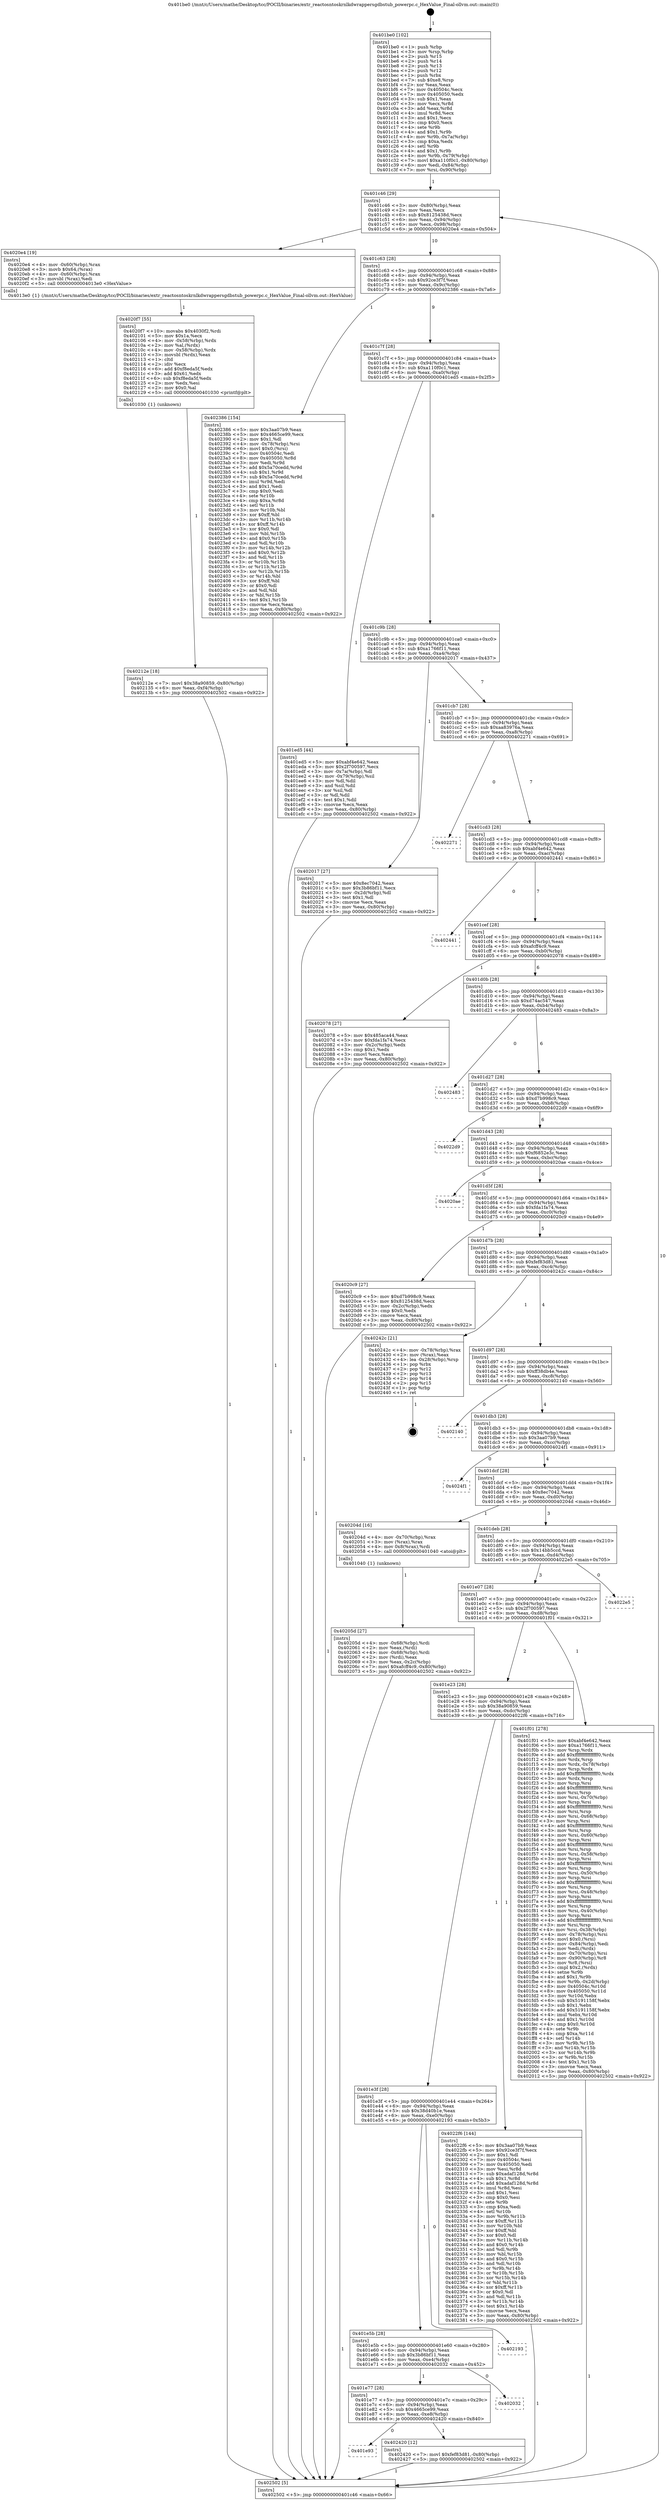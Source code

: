 digraph "0x401be0" {
  label = "0x401be0 (/mnt/c/Users/mathe/Desktop/tcc/POCII/binaries/extr_reactosntoskrnlkdwrappersgdbstub_powerpc.c_HexValue_Final-ollvm.out::main(0))"
  labelloc = "t"
  node[shape=record]

  Entry [label="",width=0.3,height=0.3,shape=circle,fillcolor=black,style=filled]
  "0x401c46" [label="{
     0x401c46 [29]\l
     | [instrs]\l
     &nbsp;&nbsp;0x401c46 \<+3\>: mov -0x80(%rbp),%eax\l
     &nbsp;&nbsp;0x401c49 \<+2\>: mov %eax,%ecx\l
     &nbsp;&nbsp;0x401c4b \<+6\>: sub $0x8125438d,%ecx\l
     &nbsp;&nbsp;0x401c51 \<+6\>: mov %eax,-0x94(%rbp)\l
     &nbsp;&nbsp;0x401c57 \<+6\>: mov %ecx,-0x98(%rbp)\l
     &nbsp;&nbsp;0x401c5d \<+6\>: je 00000000004020e4 \<main+0x504\>\l
  }"]
  "0x4020e4" [label="{
     0x4020e4 [19]\l
     | [instrs]\l
     &nbsp;&nbsp;0x4020e4 \<+4\>: mov -0x60(%rbp),%rax\l
     &nbsp;&nbsp;0x4020e8 \<+3\>: movb $0x64,(%rax)\l
     &nbsp;&nbsp;0x4020eb \<+4\>: mov -0x60(%rbp),%rax\l
     &nbsp;&nbsp;0x4020ef \<+3\>: movsbl (%rax),%edi\l
     &nbsp;&nbsp;0x4020f2 \<+5\>: call 00000000004013e0 \<HexValue\>\l
     | [calls]\l
     &nbsp;&nbsp;0x4013e0 \{1\} (/mnt/c/Users/mathe/Desktop/tcc/POCII/binaries/extr_reactosntoskrnlkdwrappersgdbstub_powerpc.c_HexValue_Final-ollvm.out::HexValue)\l
  }"]
  "0x401c63" [label="{
     0x401c63 [28]\l
     | [instrs]\l
     &nbsp;&nbsp;0x401c63 \<+5\>: jmp 0000000000401c68 \<main+0x88\>\l
     &nbsp;&nbsp;0x401c68 \<+6\>: mov -0x94(%rbp),%eax\l
     &nbsp;&nbsp;0x401c6e \<+5\>: sub $0x92ce3f7f,%eax\l
     &nbsp;&nbsp;0x401c73 \<+6\>: mov %eax,-0x9c(%rbp)\l
     &nbsp;&nbsp;0x401c79 \<+6\>: je 0000000000402386 \<main+0x7a6\>\l
  }"]
  Exit [label="",width=0.3,height=0.3,shape=circle,fillcolor=black,style=filled,peripheries=2]
  "0x402386" [label="{
     0x402386 [154]\l
     | [instrs]\l
     &nbsp;&nbsp;0x402386 \<+5\>: mov $0x3aa07b9,%eax\l
     &nbsp;&nbsp;0x40238b \<+5\>: mov $0x4665ce99,%ecx\l
     &nbsp;&nbsp;0x402390 \<+2\>: mov $0x1,%dl\l
     &nbsp;&nbsp;0x402392 \<+4\>: mov -0x78(%rbp),%rsi\l
     &nbsp;&nbsp;0x402396 \<+6\>: movl $0x0,(%rsi)\l
     &nbsp;&nbsp;0x40239c \<+7\>: mov 0x40504c,%edi\l
     &nbsp;&nbsp;0x4023a3 \<+8\>: mov 0x405050,%r8d\l
     &nbsp;&nbsp;0x4023ab \<+3\>: mov %edi,%r9d\l
     &nbsp;&nbsp;0x4023ae \<+7\>: add $0x5a70cedd,%r9d\l
     &nbsp;&nbsp;0x4023b5 \<+4\>: sub $0x1,%r9d\l
     &nbsp;&nbsp;0x4023b9 \<+7\>: sub $0x5a70cedd,%r9d\l
     &nbsp;&nbsp;0x4023c0 \<+4\>: imul %r9d,%edi\l
     &nbsp;&nbsp;0x4023c4 \<+3\>: and $0x1,%edi\l
     &nbsp;&nbsp;0x4023c7 \<+3\>: cmp $0x0,%edi\l
     &nbsp;&nbsp;0x4023ca \<+4\>: sete %r10b\l
     &nbsp;&nbsp;0x4023ce \<+4\>: cmp $0xa,%r8d\l
     &nbsp;&nbsp;0x4023d2 \<+4\>: setl %r11b\l
     &nbsp;&nbsp;0x4023d6 \<+3\>: mov %r10b,%bl\l
     &nbsp;&nbsp;0x4023d9 \<+3\>: xor $0xff,%bl\l
     &nbsp;&nbsp;0x4023dc \<+3\>: mov %r11b,%r14b\l
     &nbsp;&nbsp;0x4023df \<+4\>: xor $0xff,%r14b\l
     &nbsp;&nbsp;0x4023e3 \<+3\>: xor $0x0,%dl\l
     &nbsp;&nbsp;0x4023e6 \<+3\>: mov %bl,%r15b\l
     &nbsp;&nbsp;0x4023e9 \<+4\>: and $0x0,%r15b\l
     &nbsp;&nbsp;0x4023ed \<+3\>: and %dl,%r10b\l
     &nbsp;&nbsp;0x4023f0 \<+3\>: mov %r14b,%r12b\l
     &nbsp;&nbsp;0x4023f3 \<+4\>: and $0x0,%r12b\l
     &nbsp;&nbsp;0x4023f7 \<+3\>: and %dl,%r11b\l
     &nbsp;&nbsp;0x4023fa \<+3\>: or %r10b,%r15b\l
     &nbsp;&nbsp;0x4023fd \<+3\>: or %r11b,%r12b\l
     &nbsp;&nbsp;0x402400 \<+3\>: xor %r12b,%r15b\l
     &nbsp;&nbsp;0x402403 \<+3\>: or %r14b,%bl\l
     &nbsp;&nbsp;0x402406 \<+3\>: xor $0xff,%bl\l
     &nbsp;&nbsp;0x402409 \<+3\>: or $0x0,%dl\l
     &nbsp;&nbsp;0x40240c \<+2\>: and %dl,%bl\l
     &nbsp;&nbsp;0x40240e \<+3\>: or %bl,%r15b\l
     &nbsp;&nbsp;0x402411 \<+4\>: test $0x1,%r15b\l
     &nbsp;&nbsp;0x402415 \<+3\>: cmovne %ecx,%eax\l
     &nbsp;&nbsp;0x402418 \<+3\>: mov %eax,-0x80(%rbp)\l
     &nbsp;&nbsp;0x40241b \<+5\>: jmp 0000000000402502 \<main+0x922\>\l
  }"]
  "0x401c7f" [label="{
     0x401c7f [28]\l
     | [instrs]\l
     &nbsp;&nbsp;0x401c7f \<+5\>: jmp 0000000000401c84 \<main+0xa4\>\l
     &nbsp;&nbsp;0x401c84 \<+6\>: mov -0x94(%rbp),%eax\l
     &nbsp;&nbsp;0x401c8a \<+5\>: sub $0xa110f0c1,%eax\l
     &nbsp;&nbsp;0x401c8f \<+6\>: mov %eax,-0xa0(%rbp)\l
     &nbsp;&nbsp;0x401c95 \<+6\>: je 0000000000401ed5 \<main+0x2f5\>\l
  }"]
  "0x401e93" [label="{
     0x401e93\l
  }", style=dashed]
  "0x401ed5" [label="{
     0x401ed5 [44]\l
     | [instrs]\l
     &nbsp;&nbsp;0x401ed5 \<+5\>: mov $0xabf4e642,%eax\l
     &nbsp;&nbsp;0x401eda \<+5\>: mov $0x2f700597,%ecx\l
     &nbsp;&nbsp;0x401edf \<+3\>: mov -0x7a(%rbp),%dl\l
     &nbsp;&nbsp;0x401ee2 \<+4\>: mov -0x79(%rbp),%sil\l
     &nbsp;&nbsp;0x401ee6 \<+3\>: mov %dl,%dil\l
     &nbsp;&nbsp;0x401ee9 \<+3\>: and %sil,%dil\l
     &nbsp;&nbsp;0x401eec \<+3\>: xor %sil,%dl\l
     &nbsp;&nbsp;0x401eef \<+3\>: or %dl,%dil\l
     &nbsp;&nbsp;0x401ef2 \<+4\>: test $0x1,%dil\l
     &nbsp;&nbsp;0x401ef6 \<+3\>: cmovne %ecx,%eax\l
     &nbsp;&nbsp;0x401ef9 \<+3\>: mov %eax,-0x80(%rbp)\l
     &nbsp;&nbsp;0x401efc \<+5\>: jmp 0000000000402502 \<main+0x922\>\l
  }"]
  "0x401c9b" [label="{
     0x401c9b [28]\l
     | [instrs]\l
     &nbsp;&nbsp;0x401c9b \<+5\>: jmp 0000000000401ca0 \<main+0xc0\>\l
     &nbsp;&nbsp;0x401ca0 \<+6\>: mov -0x94(%rbp),%eax\l
     &nbsp;&nbsp;0x401ca6 \<+5\>: sub $0xa1766f11,%eax\l
     &nbsp;&nbsp;0x401cab \<+6\>: mov %eax,-0xa4(%rbp)\l
     &nbsp;&nbsp;0x401cb1 \<+6\>: je 0000000000402017 \<main+0x437\>\l
  }"]
  "0x402502" [label="{
     0x402502 [5]\l
     | [instrs]\l
     &nbsp;&nbsp;0x402502 \<+5\>: jmp 0000000000401c46 \<main+0x66\>\l
  }"]
  "0x401be0" [label="{
     0x401be0 [102]\l
     | [instrs]\l
     &nbsp;&nbsp;0x401be0 \<+1\>: push %rbp\l
     &nbsp;&nbsp;0x401be1 \<+3\>: mov %rsp,%rbp\l
     &nbsp;&nbsp;0x401be4 \<+2\>: push %r15\l
     &nbsp;&nbsp;0x401be6 \<+2\>: push %r14\l
     &nbsp;&nbsp;0x401be8 \<+2\>: push %r13\l
     &nbsp;&nbsp;0x401bea \<+2\>: push %r12\l
     &nbsp;&nbsp;0x401bec \<+1\>: push %rbx\l
     &nbsp;&nbsp;0x401bed \<+7\>: sub $0xe8,%rsp\l
     &nbsp;&nbsp;0x401bf4 \<+2\>: xor %eax,%eax\l
     &nbsp;&nbsp;0x401bf6 \<+7\>: mov 0x40504c,%ecx\l
     &nbsp;&nbsp;0x401bfd \<+7\>: mov 0x405050,%edx\l
     &nbsp;&nbsp;0x401c04 \<+3\>: sub $0x1,%eax\l
     &nbsp;&nbsp;0x401c07 \<+3\>: mov %ecx,%r8d\l
     &nbsp;&nbsp;0x401c0a \<+3\>: add %eax,%r8d\l
     &nbsp;&nbsp;0x401c0d \<+4\>: imul %r8d,%ecx\l
     &nbsp;&nbsp;0x401c11 \<+3\>: and $0x1,%ecx\l
     &nbsp;&nbsp;0x401c14 \<+3\>: cmp $0x0,%ecx\l
     &nbsp;&nbsp;0x401c17 \<+4\>: sete %r9b\l
     &nbsp;&nbsp;0x401c1b \<+4\>: and $0x1,%r9b\l
     &nbsp;&nbsp;0x401c1f \<+4\>: mov %r9b,-0x7a(%rbp)\l
     &nbsp;&nbsp;0x401c23 \<+3\>: cmp $0xa,%edx\l
     &nbsp;&nbsp;0x401c26 \<+4\>: setl %r9b\l
     &nbsp;&nbsp;0x401c2a \<+4\>: and $0x1,%r9b\l
     &nbsp;&nbsp;0x401c2e \<+4\>: mov %r9b,-0x79(%rbp)\l
     &nbsp;&nbsp;0x401c32 \<+7\>: movl $0xa110f0c1,-0x80(%rbp)\l
     &nbsp;&nbsp;0x401c39 \<+6\>: mov %edi,-0x84(%rbp)\l
     &nbsp;&nbsp;0x401c3f \<+7\>: mov %rsi,-0x90(%rbp)\l
  }"]
  "0x402420" [label="{
     0x402420 [12]\l
     | [instrs]\l
     &nbsp;&nbsp;0x402420 \<+7\>: movl $0xfef83d81,-0x80(%rbp)\l
     &nbsp;&nbsp;0x402427 \<+5\>: jmp 0000000000402502 \<main+0x922\>\l
  }"]
  "0x402017" [label="{
     0x402017 [27]\l
     | [instrs]\l
     &nbsp;&nbsp;0x402017 \<+5\>: mov $0x8ec7042,%eax\l
     &nbsp;&nbsp;0x40201c \<+5\>: mov $0x3b86bf11,%ecx\l
     &nbsp;&nbsp;0x402021 \<+3\>: mov -0x2d(%rbp),%dl\l
     &nbsp;&nbsp;0x402024 \<+3\>: test $0x1,%dl\l
     &nbsp;&nbsp;0x402027 \<+3\>: cmovne %ecx,%eax\l
     &nbsp;&nbsp;0x40202a \<+3\>: mov %eax,-0x80(%rbp)\l
     &nbsp;&nbsp;0x40202d \<+5\>: jmp 0000000000402502 \<main+0x922\>\l
  }"]
  "0x401cb7" [label="{
     0x401cb7 [28]\l
     | [instrs]\l
     &nbsp;&nbsp;0x401cb7 \<+5\>: jmp 0000000000401cbc \<main+0xdc\>\l
     &nbsp;&nbsp;0x401cbc \<+6\>: mov -0x94(%rbp),%eax\l
     &nbsp;&nbsp;0x401cc2 \<+5\>: sub $0xaa83976a,%eax\l
     &nbsp;&nbsp;0x401cc7 \<+6\>: mov %eax,-0xa8(%rbp)\l
     &nbsp;&nbsp;0x401ccd \<+6\>: je 0000000000402271 \<main+0x691\>\l
  }"]
  "0x401e77" [label="{
     0x401e77 [28]\l
     | [instrs]\l
     &nbsp;&nbsp;0x401e77 \<+5\>: jmp 0000000000401e7c \<main+0x29c\>\l
     &nbsp;&nbsp;0x401e7c \<+6\>: mov -0x94(%rbp),%eax\l
     &nbsp;&nbsp;0x401e82 \<+5\>: sub $0x4665ce99,%eax\l
     &nbsp;&nbsp;0x401e87 \<+6\>: mov %eax,-0xe8(%rbp)\l
     &nbsp;&nbsp;0x401e8d \<+6\>: je 0000000000402420 \<main+0x840\>\l
  }"]
  "0x402271" [label="{
     0x402271\l
  }", style=dashed]
  "0x401cd3" [label="{
     0x401cd3 [28]\l
     | [instrs]\l
     &nbsp;&nbsp;0x401cd3 \<+5\>: jmp 0000000000401cd8 \<main+0xf8\>\l
     &nbsp;&nbsp;0x401cd8 \<+6\>: mov -0x94(%rbp),%eax\l
     &nbsp;&nbsp;0x401cde \<+5\>: sub $0xabf4e642,%eax\l
     &nbsp;&nbsp;0x401ce3 \<+6\>: mov %eax,-0xac(%rbp)\l
     &nbsp;&nbsp;0x401ce9 \<+6\>: je 0000000000402441 \<main+0x861\>\l
  }"]
  "0x402032" [label="{
     0x402032\l
  }", style=dashed]
  "0x402441" [label="{
     0x402441\l
  }", style=dashed]
  "0x401cef" [label="{
     0x401cef [28]\l
     | [instrs]\l
     &nbsp;&nbsp;0x401cef \<+5\>: jmp 0000000000401cf4 \<main+0x114\>\l
     &nbsp;&nbsp;0x401cf4 \<+6\>: mov -0x94(%rbp),%eax\l
     &nbsp;&nbsp;0x401cfa \<+5\>: sub $0xafcff4c9,%eax\l
     &nbsp;&nbsp;0x401cff \<+6\>: mov %eax,-0xb0(%rbp)\l
     &nbsp;&nbsp;0x401d05 \<+6\>: je 0000000000402078 \<main+0x498\>\l
  }"]
  "0x401e5b" [label="{
     0x401e5b [28]\l
     | [instrs]\l
     &nbsp;&nbsp;0x401e5b \<+5\>: jmp 0000000000401e60 \<main+0x280\>\l
     &nbsp;&nbsp;0x401e60 \<+6\>: mov -0x94(%rbp),%eax\l
     &nbsp;&nbsp;0x401e66 \<+5\>: sub $0x3b86bf11,%eax\l
     &nbsp;&nbsp;0x401e6b \<+6\>: mov %eax,-0xe4(%rbp)\l
     &nbsp;&nbsp;0x401e71 \<+6\>: je 0000000000402032 \<main+0x452\>\l
  }"]
  "0x402078" [label="{
     0x402078 [27]\l
     | [instrs]\l
     &nbsp;&nbsp;0x402078 \<+5\>: mov $0x485aca44,%eax\l
     &nbsp;&nbsp;0x40207d \<+5\>: mov $0xfda1fa74,%ecx\l
     &nbsp;&nbsp;0x402082 \<+3\>: mov -0x2c(%rbp),%edx\l
     &nbsp;&nbsp;0x402085 \<+3\>: cmp $0x1,%edx\l
     &nbsp;&nbsp;0x402088 \<+3\>: cmovl %ecx,%eax\l
     &nbsp;&nbsp;0x40208b \<+3\>: mov %eax,-0x80(%rbp)\l
     &nbsp;&nbsp;0x40208e \<+5\>: jmp 0000000000402502 \<main+0x922\>\l
  }"]
  "0x401d0b" [label="{
     0x401d0b [28]\l
     | [instrs]\l
     &nbsp;&nbsp;0x401d0b \<+5\>: jmp 0000000000401d10 \<main+0x130\>\l
     &nbsp;&nbsp;0x401d10 \<+6\>: mov -0x94(%rbp),%eax\l
     &nbsp;&nbsp;0x401d16 \<+5\>: sub $0xd74ac547,%eax\l
     &nbsp;&nbsp;0x401d1b \<+6\>: mov %eax,-0xb4(%rbp)\l
     &nbsp;&nbsp;0x401d21 \<+6\>: je 0000000000402483 \<main+0x8a3\>\l
  }"]
  "0x402193" [label="{
     0x402193\l
  }", style=dashed]
  "0x402483" [label="{
     0x402483\l
  }", style=dashed]
  "0x401d27" [label="{
     0x401d27 [28]\l
     | [instrs]\l
     &nbsp;&nbsp;0x401d27 \<+5\>: jmp 0000000000401d2c \<main+0x14c\>\l
     &nbsp;&nbsp;0x401d2c \<+6\>: mov -0x94(%rbp),%eax\l
     &nbsp;&nbsp;0x401d32 \<+5\>: sub $0xd7b998c9,%eax\l
     &nbsp;&nbsp;0x401d37 \<+6\>: mov %eax,-0xb8(%rbp)\l
     &nbsp;&nbsp;0x401d3d \<+6\>: je 00000000004022d9 \<main+0x6f9\>\l
  }"]
  "0x401e3f" [label="{
     0x401e3f [28]\l
     | [instrs]\l
     &nbsp;&nbsp;0x401e3f \<+5\>: jmp 0000000000401e44 \<main+0x264\>\l
     &nbsp;&nbsp;0x401e44 \<+6\>: mov -0x94(%rbp),%eax\l
     &nbsp;&nbsp;0x401e4a \<+5\>: sub $0x38d40b1e,%eax\l
     &nbsp;&nbsp;0x401e4f \<+6\>: mov %eax,-0xe0(%rbp)\l
     &nbsp;&nbsp;0x401e55 \<+6\>: je 0000000000402193 \<main+0x5b3\>\l
  }"]
  "0x4022d9" [label="{
     0x4022d9\l
  }", style=dashed]
  "0x401d43" [label="{
     0x401d43 [28]\l
     | [instrs]\l
     &nbsp;&nbsp;0x401d43 \<+5\>: jmp 0000000000401d48 \<main+0x168\>\l
     &nbsp;&nbsp;0x401d48 \<+6\>: mov -0x94(%rbp),%eax\l
     &nbsp;&nbsp;0x401d4e \<+5\>: sub $0xf6852e3c,%eax\l
     &nbsp;&nbsp;0x401d53 \<+6\>: mov %eax,-0xbc(%rbp)\l
     &nbsp;&nbsp;0x401d59 \<+6\>: je 00000000004020ae \<main+0x4ce\>\l
  }"]
  "0x4022f6" [label="{
     0x4022f6 [144]\l
     | [instrs]\l
     &nbsp;&nbsp;0x4022f6 \<+5\>: mov $0x3aa07b9,%eax\l
     &nbsp;&nbsp;0x4022fb \<+5\>: mov $0x92ce3f7f,%ecx\l
     &nbsp;&nbsp;0x402300 \<+2\>: mov $0x1,%dl\l
     &nbsp;&nbsp;0x402302 \<+7\>: mov 0x40504c,%esi\l
     &nbsp;&nbsp;0x402309 \<+7\>: mov 0x405050,%edi\l
     &nbsp;&nbsp;0x402310 \<+3\>: mov %esi,%r8d\l
     &nbsp;&nbsp;0x402313 \<+7\>: sub $0xadaf128d,%r8d\l
     &nbsp;&nbsp;0x40231a \<+4\>: sub $0x1,%r8d\l
     &nbsp;&nbsp;0x40231e \<+7\>: add $0xadaf128d,%r8d\l
     &nbsp;&nbsp;0x402325 \<+4\>: imul %r8d,%esi\l
     &nbsp;&nbsp;0x402329 \<+3\>: and $0x1,%esi\l
     &nbsp;&nbsp;0x40232c \<+3\>: cmp $0x0,%esi\l
     &nbsp;&nbsp;0x40232f \<+4\>: sete %r9b\l
     &nbsp;&nbsp;0x402333 \<+3\>: cmp $0xa,%edi\l
     &nbsp;&nbsp;0x402336 \<+4\>: setl %r10b\l
     &nbsp;&nbsp;0x40233a \<+3\>: mov %r9b,%r11b\l
     &nbsp;&nbsp;0x40233d \<+4\>: xor $0xff,%r11b\l
     &nbsp;&nbsp;0x402341 \<+3\>: mov %r10b,%bl\l
     &nbsp;&nbsp;0x402344 \<+3\>: xor $0xff,%bl\l
     &nbsp;&nbsp;0x402347 \<+3\>: xor $0x0,%dl\l
     &nbsp;&nbsp;0x40234a \<+3\>: mov %r11b,%r14b\l
     &nbsp;&nbsp;0x40234d \<+4\>: and $0x0,%r14b\l
     &nbsp;&nbsp;0x402351 \<+3\>: and %dl,%r9b\l
     &nbsp;&nbsp;0x402354 \<+3\>: mov %bl,%r15b\l
     &nbsp;&nbsp;0x402357 \<+4\>: and $0x0,%r15b\l
     &nbsp;&nbsp;0x40235b \<+3\>: and %dl,%r10b\l
     &nbsp;&nbsp;0x40235e \<+3\>: or %r9b,%r14b\l
     &nbsp;&nbsp;0x402361 \<+3\>: or %r10b,%r15b\l
     &nbsp;&nbsp;0x402364 \<+3\>: xor %r15b,%r14b\l
     &nbsp;&nbsp;0x402367 \<+3\>: or %bl,%r11b\l
     &nbsp;&nbsp;0x40236a \<+4\>: xor $0xff,%r11b\l
     &nbsp;&nbsp;0x40236e \<+3\>: or $0x0,%dl\l
     &nbsp;&nbsp;0x402371 \<+3\>: and %dl,%r11b\l
     &nbsp;&nbsp;0x402374 \<+3\>: or %r11b,%r14b\l
     &nbsp;&nbsp;0x402377 \<+4\>: test $0x1,%r14b\l
     &nbsp;&nbsp;0x40237b \<+3\>: cmovne %ecx,%eax\l
     &nbsp;&nbsp;0x40237e \<+3\>: mov %eax,-0x80(%rbp)\l
     &nbsp;&nbsp;0x402381 \<+5\>: jmp 0000000000402502 \<main+0x922\>\l
  }"]
  "0x4020ae" [label="{
     0x4020ae\l
  }", style=dashed]
  "0x401d5f" [label="{
     0x401d5f [28]\l
     | [instrs]\l
     &nbsp;&nbsp;0x401d5f \<+5\>: jmp 0000000000401d64 \<main+0x184\>\l
     &nbsp;&nbsp;0x401d64 \<+6\>: mov -0x94(%rbp),%eax\l
     &nbsp;&nbsp;0x401d6a \<+5\>: sub $0xfda1fa74,%eax\l
     &nbsp;&nbsp;0x401d6f \<+6\>: mov %eax,-0xc0(%rbp)\l
     &nbsp;&nbsp;0x401d75 \<+6\>: je 00000000004020c9 \<main+0x4e9\>\l
  }"]
  "0x40212e" [label="{
     0x40212e [18]\l
     | [instrs]\l
     &nbsp;&nbsp;0x40212e \<+7\>: movl $0x38a90859,-0x80(%rbp)\l
     &nbsp;&nbsp;0x402135 \<+6\>: mov %eax,-0xf4(%rbp)\l
     &nbsp;&nbsp;0x40213b \<+5\>: jmp 0000000000402502 \<main+0x922\>\l
  }"]
  "0x4020c9" [label="{
     0x4020c9 [27]\l
     | [instrs]\l
     &nbsp;&nbsp;0x4020c9 \<+5\>: mov $0xd7b998c9,%eax\l
     &nbsp;&nbsp;0x4020ce \<+5\>: mov $0x8125438d,%ecx\l
     &nbsp;&nbsp;0x4020d3 \<+3\>: mov -0x2c(%rbp),%edx\l
     &nbsp;&nbsp;0x4020d6 \<+3\>: cmp $0x0,%edx\l
     &nbsp;&nbsp;0x4020d9 \<+3\>: cmove %ecx,%eax\l
     &nbsp;&nbsp;0x4020dc \<+3\>: mov %eax,-0x80(%rbp)\l
     &nbsp;&nbsp;0x4020df \<+5\>: jmp 0000000000402502 \<main+0x922\>\l
  }"]
  "0x401d7b" [label="{
     0x401d7b [28]\l
     | [instrs]\l
     &nbsp;&nbsp;0x401d7b \<+5\>: jmp 0000000000401d80 \<main+0x1a0\>\l
     &nbsp;&nbsp;0x401d80 \<+6\>: mov -0x94(%rbp),%eax\l
     &nbsp;&nbsp;0x401d86 \<+5\>: sub $0xfef83d81,%eax\l
     &nbsp;&nbsp;0x401d8b \<+6\>: mov %eax,-0xc4(%rbp)\l
     &nbsp;&nbsp;0x401d91 \<+6\>: je 000000000040242c \<main+0x84c\>\l
  }"]
  "0x4020f7" [label="{
     0x4020f7 [55]\l
     | [instrs]\l
     &nbsp;&nbsp;0x4020f7 \<+10\>: movabs $0x4030f2,%rdi\l
     &nbsp;&nbsp;0x402101 \<+5\>: mov $0x1a,%ecx\l
     &nbsp;&nbsp;0x402106 \<+4\>: mov -0x58(%rbp),%rdx\l
     &nbsp;&nbsp;0x40210a \<+2\>: mov %al,(%rdx)\l
     &nbsp;&nbsp;0x40210c \<+4\>: mov -0x58(%rbp),%rdx\l
     &nbsp;&nbsp;0x402110 \<+3\>: movsbl (%rdx),%eax\l
     &nbsp;&nbsp;0x402113 \<+1\>: cltd\l
     &nbsp;&nbsp;0x402114 \<+2\>: idiv %ecx\l
     &nbsp;&nbsp;0x402116 \<+6\>: add $0xf8eda5f,%edx\l
     &nbsp;&nbsp;0x40211c \<+3\>: add $0x61,%edx\l
     &nbsp;&nbsp;0x40211f \<+6\>: sub $0xf8eda5f,%edx\l
     &nbsp;&nbsp;0x402125 \<+2\>: mov %edx,%esi\l
     &nbsp;&nbsp;0x402127 \<+2\>: mov $0x0,%al\l
     &nbsp;&nbsp;0x402129 \<+5\>: call 0000000000401030 \<printf@plt\>\l
     | [calls]\l
     &nbsp;&nbsp;0x401030 \{1\} (unknown)\l
  }"]
  "0x40242c" [label="{
     0x40242c [21]\l
     | [instrs]\l
     &nbsp;&nbsp;0x40242c \<+4\>: mov -0x78(%rbp),%rax\l
     &nbsp;&nbsp;0x402430 \<+2\>: mov (%rax),%eax\l
     &nbsp;&nbsp;0x402432 \<+4\>: lea -0x28(%rbp),%rsp\l
     &nbsp;&nbsp;0x402436 \<+1\>: pop %rbx\l
     &nbsp;&nbsp;0x402437 \<+2\>: pop %r12\l
     &nbsp;&nbsp;0x402439 \<+2\>: pop %r13\l
     &nbsp;&nbsp;0x40243b \<+2\>: pop %r14\l
     &nbsp;&nbsp;0x40243d \<+2\>: pop %r15\l
     &nbsp;&nbsp;0x40243f \<+1\>: pop %rbp\l
     &nbsp;&nbsp;0x402440 \<+1\>: ret\l
  }"]
  "0x401d97" [label="{
     0x401d97 [28]\l
     | [instrs]\l
     &nbsp;&nbsp;0x401d97 \<+5\>: jmp 0000000000401d9c \<main+0x1bc\>\l
     &nbsp;&nbsp;0x401d9c \<+6\>: mov -0x94(%rbp),%eax\l
     &nbsp;&nbsp;0x401da2 \<+5\>: sub $0xff38db4e,%eax\l
     &nbsp;&nbsp;0x401da7 \<+6\>: mov %eax,-0xc8(%rbp)\l
     &nbsp;&nbsp;0x401dad \<+6\>: je 0000000000402140 \<main+0x560\>\l
  }"]
  "0x40205d" [label="{
     0x40205d [27]\l
     | [instrs]\l
     &nbsp;&nbsp;0x40205d \<+4\>: mov -0x68(%rbp),%rdi\l
     &nbsp;&nbsp;0x402061 \<+2\>: mov %eax,(%rdi)\l
     &nbsp;&nbsp;0x402063 \<+4\>: mov -0x68(%rbp),%rdi\l
     &nbsp;&nbsp;0x402067 \<+2\>: mov (%rdi),%eax\l
     &nbsp;&nbsp;0x402069 \<+3\>: mov %eax,-0x2c(%rbp)\l
     &nbsp;&nbsp;0x40206c \<+7\>: movl $0xafcff4c9,-0x80(%rbp)\l
     &nbsp;&nbsp;0x402073 \<+5\>: jmp 0000000000402502 \<main+0x922\>\l
  }"]
  "0x402140" [label="{
     0x402140\l
  }", style=dashed]
  "0x401db3" [label="{
     0x401db3 [28]\l
     | [instrs]\l
     &nbsp;&nbsp;0x401db3 \<+5\>: jmp 0000000000401db8 \<main+0x1d8\>\l
     &nbsp;&nbsp;0x401db8 \<+6\>: mov -0x94(%rbp),%eax\l
     &nbsp;&nbsp;0x401dbe \<+5\>: sub $0x3aa07b9,%eax\l
     &nbsp;&nbsp;0x401dc3 \<+6\>: mov %eax,-0xcc(%rbp)\l
     &nbsp;&nbsp;0x401dc9 \<+6\>: je 00000000004024f1 \<main+0x911\>\l
  }"]
  "0x401e23" [label="{
     0x401e23 [28]\l
     | [instrs]\l
     &nbsp;&nbsp;0x401e23 \<+5\>: jmp 0000000000401e28 \<main+0x248\>\l
     &nbsp;&nbsp;0x401e28 \<+6\>: mov -0x94(%rbp),%eax\l
     &nbsp;&nbsp;0x401e2e \<+5\>: sub $0x38a90859,%eax\l
     &nbsp;&nbsp;0x401e33 \<+6\>: mov %eax,-0xdc(%rbp)\l
     &nbsp;&nbsp;0x401e39 \<+6\>: je 00000000004022f6 \<main+0x716\>\l
  }"]
  "0x4024f1" [label="{
     0x4024f1\l
  }", style=dashed]
  "0x401dcf" [label="{
     0x401dcf [28]\l
     | [instrs]\l
     &nbsp;&nbsp;0x401dcf \<+5\>: jmp 0000000000401dd4 \<main+0x1f4\>\l
     &nbsp;&nbsp;0x401dd4 \<+6\>: mov -0x94(%rbp),%eax\l
     &nbsp;&nbsp;0x401dda \<+5\>: sub $0x8ec7042,%eax\l
     &nbsp;&nbsp;0x401ddf \<+6\>: mov %eax,-0xd0(%rbp)\l
     &nbsp;&nbsp;0x401de5 \<+6\>: je 000000000040204d \<main+0x46d\>\l
  }"]
  "0x401f01" [label="{
     0x401f01 [278]\l
     | [instrs]\l
     &nbsp;&nbsp;0x401f01 \<+5\>: mov $0xabf4e642,%eax\l
     &nbsp;&nbsp;0x401f06 \<+5\>: mov $0xa1766f11,%ecx\l
     &nbsp;&nbsp;0x401f0b \<+3\>: mov %rsp,%rdx\l
     &nbsp;&nbsp;0x401f0e \<+4\>: add $0xfffffffffffffff0,%rdx\l
     &nbsp;&nbsp;0x401f12 \<+3\>: mov %rdx,%rsp\l
     &nbsp;&nbsp;0x401f15 \<+4\>: mov %rdx,-0x78(%rbp)\l
     &nbsp;&nbsp;0x401f19 \<+3\>: mov %rsp,%rdx\l
     &nbsp;&nbsp;0x401f1c \<+4\>: add $0xfffffffffffffff0,%rdx\l
     &nbsp;&nbsp;0x401f20 \<+3\>: mov %rdx,%rsp\l
     &nbsp;&nbsp;0x401f23 \<+3\>: mov %rsp,%rsi\l
     &nbsp;&nbsp;0x401f26 \<+4\>: add $0xfffffffffffffff0,%rsi\l
     &nbsp;&nbsp;0x401f2a \<+3\>: mov %rsi,%rsp\l
     &nbsp;&nbsp;0x401f2d \<+4\>: mov %rsi,-0x70(%rbp)\l
     &nbsp;&nbsp;0x401f31 \<+3\>: mov %rsp,%rsi\l
     &nbsp;&nbsp;0x401f34 \<+4\>: add $0xfffffffffffffff0,%rsi\l
     &nbsp;&nbsp;0x401f38 \<+3\>: mov %rsi,%rsp\l
     &nbsp;&nbsp;0x401f3b \<+4\>: mov %rsi,-0x68(%rbp)\l
     &nbsp;&nbsp;0x401f3f \<+3\>: mov %rsp,%rsi\l
     &nbsp;&nbsp;0x401f42 \<+4\>: add $0xfffffffffffffff0,%rsi\l
     &nbsp;&nbsp;0x401f46 \<+3\>: mov %rsi,%rsp\l
     &nbsp;&nbsp;0x401f49 \<+4\>: mov %rsi,-0x60(%rbp)\l
     &nbsp;&nbsp;0x401f4d \<+3\>: mov %rsp,%rsi\l
     &nbsp;&nbsp;0x401f50 \<+4\>: add $0xfffffffffffffff0,%rsi\l
     &nbsp;&nbsp;0x401f54 \<+3\>: mov %rsi,%rsp\l
     &nbsp;&nbsp;0x401f57 \<+4\>: mov %rsi,-0x58(%rbp)\l
     &nbsp;&nbsp;0x401f5b \<+3\>: mov %rsp,%rsi\l
     &nbsp;&nbsp;0x401f5e \<+4\>: add $0xfffffffffffffff0,%rsi\l
     &nbsp;&nbsp;0x401f62 \<+3\>: mov %rsi,%rsp\l
     &nbsp;&nbsp;0x401f65 \<+4\>: mov %rsi,-0x50(%rbp)\l
     &nbsp;&nbsp;0x401f69 \<+3\>: mov %rsp,%rsi\l
     &nbsp;&nbsp;0x401f6c \<+4\>: add $0xfffffffffffffff0,%rsi\l
     &nbsp;&nbsp;0x401f70 \<+3\>: mov %rsi,%rsp\l
     &nbsp;&nbsp;0x401f73 \<+4\>: mov %rsi,-0x48(%rbp)\l
     &nbsp;&nbsp;0x401f77 \<+3\>: mov %rsp,%rsi\l
     &nbsp;&nbsp;0x401f7a \<+4\>: add $0xfffffffffffffff0,%rsi\l
     &nbsp;&nbsp;0x401f7e \<+3\>: mov %rsi,%rsp\l
     &nbsp;&nbsp;0x401f81 \<+4\>: mov %rsi,-0x40(%rbp)\l
     &nbsp;&nbsp;0x401f85 \<+3\>: mov %rsp,%rsi\l
     &nbsp;&nbsp;0x401f88 \<+4\>: add $0xfffffffffffffff0,%rsi\l
     &nbsp;&nbsp;0x401f8c \<+3\>: mov %rsi,%rsp\l
     &nbsp;&nbsp;0x401f8f \<+4\>: mov %rsi,-0x38(%rbp)\l
     &nbsp;&nbsp;0x401f93 \<+4\>: mov -0x78(%rbp),%rsi\l
     &nbsp;&nbsp;0x401f97 \<+6\>: movl $0x0,(%rsi)\l
     &nbsp;&nbsp;0x401f9d \<+6\>: mov -0x84(%rbp),%edi\l
     &nbsp;&nbsp;0x401fa3 \<+2\>: mov %edi,(%rdx)\l
     &nbsp;&nbsp;0x401fa5 \<+4\>: mov -0x70(%rbp),%rsi\l
     &nbsp;&nbsp;0x401fa9 \<+7\>: mov -0x90(%rbp),%r8\l
     &nbsp;&nbsp;0x401fb0 \<+3\>: mov %r8,(%rsi)\l
     &nbsp;&nbsp;0x401fb3 \<+3\>: cmpl $0x2,(%rdx)\l
     &nbsp;&nbsp;0x401fb6 \<+4\>: setne %r9b\l
     &nbsp;&nbsp;0x401fba \<+4\>: and $0x1,%r9b\l
     &nbsp;&nbsp;0x401fbe \<+4\>: mov %r9b,-0x2d(%rbp)\l
     &nbsp;&nbsp;0x401fc2 \<+8\>: mov 0x40504c,%r10d\l
     &nbsp;&nbsp;0x401fca \<+8\>: mov 0x405050,%r11d\l
     &nbsp;&nbsp;0x401fd2 \<+3\>: mov %r10d,%ebx\l
     &nbsp;&nbsp;0x401fd5 \<+6\>: sub $0x5191158f,%ebx\l
     &nbsp;&nbsp;0x401fdb \<+3\>: sub $0x1,%ebx\l
     &nbsp;&nbsp;0x401fde \<+6\>: add $0x5191158f,%ebx\l
     &nbsp;&nbsp;0x401fe4 \<+4\>: imul %ebx,%r10d\l
     &nbsp;&nbsp;0x401fe8 \<+4\>: and $0x1,%r10d\l
     &nbsp;&nbsp;0x401fec \<+4\>: cmp $0x0,%r10d\l
     &nbsp;&nbsp;0x401ff0 \<+4\>: sete %r9b\l
     &nbsp;&nbsp;0x401ff4 \<+4\>: cmp $0xa,%r11d\l
     &nbsp;&nbsp;0x401ff8 \<+4\>: setl %r14b\l
     &nbsp;&nbsp;0x401ffc \<+3\>: mov %r9b,%r15b\l
     &nbsp;&nbsp;0x401fff \<+3\>: and %r14b,%r15b\l
     &nbsp;&nbsp;0x402002 \<+3\>: xor %r14b,%r9b\l
     &nbsp;&nbsp;0x402005 \<+3\>: or %r9b,%r15b\l
     &nbsp;&nbsp;0x402008 \<+4\>: test $0x1,%r15b\l
     &nbsp;&nbsp;0x40200c \<+3\>: cmovne %ecx,%eax\l
     &nbsp;&nbsp;0x40200f \<+3\>: mov %eax,-0x80(%rbp)\l
     &nbsp;&nbsp;0x402012 \<+5\>: jmp 0000000000402502 \<main+0x922\>\l
  }"]
  "0x40204d" [label="{
     0x40204d [16]\l
     | [instrs]\l
     &nbsp;&nbsp;0x40204d \<+4\>: mov -0x70(%rbp),%rax\l
     &nbsp;&nbsp;0x402051 \<+3\>: mov (%rax),%rax\l
     &nbsp;&nbsp;0x402054 \<+4\>: mov 0x8(%rax),%rdi\l
     &nbsp;&nbsp;0x402058 \<+5\>: call 0000000000401040 \<atoi@plt\>\l
     | [calls]\l
     &nbsp;&nbsp;0x401040 \{1\} (unknown)\l
  }"]
  "0x401deb" [label="{
     0x401deb [28]\l
     | [instrs]\l
     &nbsp;&nbsp;0x401deb \<+5\>: jmp 0000000000401df0 \<main+0x210\>\l
     &nbsp;&nbsp;0x401df0 \<+6\>: mov -0x94(%rbp),%eax\l
     &nbsp;&nbsp;0x401df6 \<+5\>: sub $0x14bb5ccd,%eax\l
     &nbsp;&nbsp;0x401dfb \<+6\>: mov %eax,-0xd4(%rbp)\l
     &nbsp;&nbsp;0x401e01 \<+6\>: je 00000000004022e5 \<main+0x705\>\l
  }"]
  "0x401e07" [label="{
     0x401e07 [28]\l
     | [instrs]\l
     &nbsp;&nbsp;0x401e07 \<+5\>: jmp 0000000000401e0c \<main+0x22c\>\l
     &nbsp;&nbsp;0x401e0c \<+6\>: mov -0x94(%rbp),%eax\l
     &nbsp;&nbsp;0x401e12 \<+5\>: sub $0x2f700597,%eax\l
     &nbsp;&nbsp;0x401e17 \<+6\>: mov %eax,-0xd8(%rbp)\l
     &nbsp;&nbsp;0x401e1d \<+6\>: je 0000000000401f01 \<main+0x321\>\l
  }"]
  "0x4022e5" [label="{
     0x4022e5\l
  }", style=dashed]
  Entry -> "0x401be0" [label=" 1"]
  "0x401c46" -> "0x4020e4" [label=" 1"]
  "0x401c46" -> "0x401c63" [label=" 10"]
  "0x40242c" -> Exit [label=" 1"]
  "0x401c63" -> "0x402386" [label=" 1"]
  "0x401c63" -> "0x401c7f" [label=" 9"]
  "0x402420" -> "0x402502" [label=" 1"]
  "0x401c7f" -> "0x401ed5" [label=" 1"]
  "0x401c7f" -> "0x401c9b" [label=" 8"]
  "0x401ed5" -> "0x402502" [label=" 1"]
  "0x401be0" -> "0x401c46" [label=" 1"]
  "0x402502" -> "0x401c46" [label=" 10"]
  "0x401e77" -> "0x401e93" [label=" 0"]
  "0x401c9b" -> "0x402017" [label=" 1"]
  "0x401c9b" -> "0x401cb7" [label=" 7"]
  "0x401e77" -> "0x402420" [label=" 1"]
  "0x401cb7" -> "0x402271" [label=" 0"]
  "0x401cb7" -> "0x401cd3" [label=" 7"]
  "0x401e5b" -> "0x401e77" [label=" 1"]
  "0x401cd3" -> "0x402441" [label=" 0"]
  "0x401cd3" -> "0x401cef" [label=" 7"]
  "0x401e5b" -> "0x402032" [label=" 0"]
  "0x401cef" -> "0x402078" [label=" 1"]
  "0x401cef" -> "0x401d0b" [label=" 6"]
  "0x401e3f" -> "0x401e5b" [label=" 1"]
  "0x401d0b" -> "0x402483" [label=" 0"]
  "0x401d0b" -> "0x401d27" [label=" 6"]
  "0x401e3f" -> "0x402193" [label=" 0"]
  "0x401d27" -> "0x4022d9" [label=" 0"]
  "0x401d27" -> "0x401d43" [label=" 6"]
  "0x402386" -> "0x402502" [label=" 1"]
  "0x401d43" -> "0x4020ae" [label=" 0"]
  "0x401d43" -> "0x401d5f" [label=" 6"]
  "0x4022f6" -> "0x402502" [label=" 1"]
  "0x401d5f" -> "0x4020c9" [label=" 1"]
  "0x401d5f" -> "0x401d7b" [label=" 5"]
  "0x401e23" -> "0x4022f6" [label=" 1"]
  "0x401d7b" -> "0x40242c" [label=" 1"]
  "0x401d7b" -> "0x401d97" [label=" 4"]
  "0x401e23" -> "0x401e3f" [label=" 1"]
  "0x401d97" -> "0x402140" [label=" 0"]
  "0x401d97" -> "0x401db3" [label=" 4"]
  "0x40212e" -> "0x402502" [label=" 1"]
  "0x401db3" -> "0x4024f1" [label=" 0"]
  "0x401db3" -> "0x401dcf" [label=" 4"]
  "0x4020e4" -> "0x4020f7" [label=" 1"]
  "0x401dcf" -> "0x40204d" [label=" 1"]
  "0x401dcf" -> "0x401deb" [label=" 3"]
  "0x4020c9" -> "0x402502" [label=" 1"]
  "0x401deb" -> "0x4022e5" [label=" 0"]
  "0x401deb" -> "0x401e07" [label=" 3"]
  "0x402078" -> "0x402502" [label=" 1"]
  "0x401e07" -> "0x401f01" [label=" 1"]
  "0x401e07" -> "0x401e23" [label=" 2"]
  "0x4020f7" -> "0x40212e" [label=" 1"]
  "0x401f01" -> "0x402502" [label=" 1"]
  "0x402017" -> "0x402502" [label=" 1"]
  "0x40204d" -> "0x40205d" [label=" 1"]
  "0x40205d" -> "0x402502" [label=" 1"]
}
